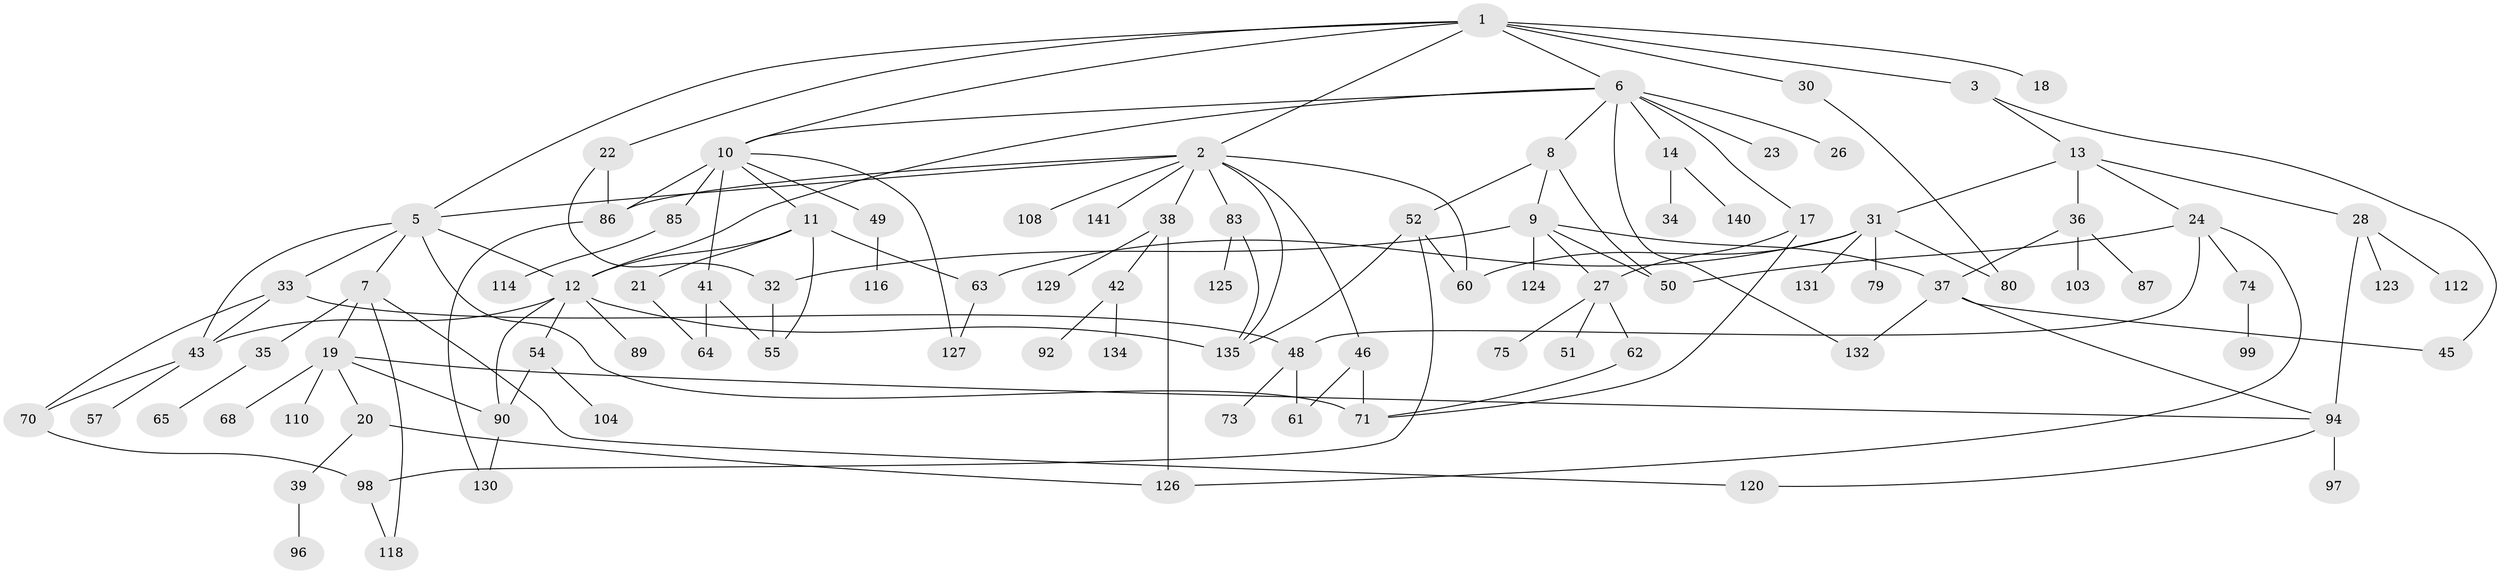 // original degree distribution, {5: 0.07746478873239436, 7: 0.014084507042253521, 4: 0.1267605633802817, 8: 0.007042253521126761, 6: 0.007042253521126761, 1: 0.2535211267605634, 2: 0.30985915492957744, 3: 0.20422535211267606}
// Generated by graph-tools (version 1.1) at 2025/41/03/06/25 10:41:31]
// undirected, 95 vertices, 136 edges
graph export_dot {
graph [start="1"]
  node [color=gray90,style=filled];
  1 [super="+4"];
  2 [super="+72"];
  3 [super="+15"];
  5;
  6 [super="+53"];
  7 [super="+82"];
  8;
  9 [super="+93"];
  10 [super="+16"];
  11;
  12 [super="+25"];
  13;
  14 [super="+56"];
  17 [super="+88"];
  18;
  19 [super="+101"];
  20 [super="+29"];
  21;
  22 [super="+84"];
  23 [super="+44"];
  24 [super="+58"];
  26;
  27 [super="+59"];
  28 [super="+109"];
  30 [super="+105"];
  31 [super="+40"];
  32;
  33;
  34 [super="+133"];
  35;
  36 [super="+91"];
  37 [super="+138"];
  38 [super="+77"];
  39 [super="+66"];
  41 [super="+78"];
  42;
  43 [super="+47"];
  45 [super="+76"];
  46 [super="+67"];
  48 [super="+69"];
  49;
  50 [super="+142"];
  51;
  52 [super="+81"];
  54 [super="+95"];
  55 [super="+117"];
  57;
  60;
  61;
  62 [super="+107"];
  63 [super="+121"];
  64;
  65;
  68 [super="+100"];
  70 [super="+102"];
  71 [super="+122"];
  73;
  74;
  75;
  79 [super="+137"];
  80;
  83 [super="+115"];
  85;
  86 [super="+111"];
  87;
  89;
  90 [super="+139"];
  92;
  94 [super="+119"];
  96;
  97;
  98 [super="+113"];
  99 [super="+106"];
  103;
  104;
  108;
  110;
  112;
  114;
  116;
  118;
  120 [super="+128"];
  123;
  124;
  125;
  126;
  127;
  129;
  130;
  131;
  132;
  134;
  135 [super="+136"];
  140;
  141;
  1 -- 2;
  1 -- 3;
  1 -- 18;
  1 -- 5;
  1 -- 6;
  1 -- 22;
  1 -- 10;
  1 -- 30;
  2 -- 5;
  2 -- 38;
  2 -- 46;
  2 -- 83;
  2 -- 86;
  2 -- 108;
  2 -- 60;
  2 -- 141;
  2 -- 135;
  3 -- 13;
  3 -- 45;
  5 -- 7;
  5 -- 12;
  5 -- 33;
  5 -- 43;
  5 -- 71;
  6 -- 8;
  6 -- 10;
  6 -- 14;
  6 -- 17;
  6 -- 23;
  6 -- 26;
  6 -- 132;
  6 -- 12;
  7 -- 19;
  7 -- 35;
  7 -- 118;
  7 -- 120;
  8 -- 9;
  8 -- 50;
  8 -- 52;
  9 -- 27;
  9 -- 32;
  9 -- 124;
  9 -- 50;
  9 -- 37;
  10 -- 11;
  10 -- 49;
  10 -- 85;
  10 -- 41;
  10 -- 127;
  10 -- 86;
  11 -- 21;
  11 -- 55;
  11 -- 63;
  11 -- 12;
  12 -- 54;
  12 -- 90;
  12 -- 135;
  12 -- 89;
  12 -- 43;
  13 -- 24;
  13 -- 28;
  13 -- 31;
  13 -- 36;
  14 -- 34;
  14 -- 140;
  17 -- 71;
  17 -- 27;
  19 -- 20;
  19 -- 68;
  19 -- 110;
  19 -- 90;
  19 -- 94;
  20 -- 126;
  20 -- 39;
  21 -- 64;
  22 -- 32;
  22 -- 86;
  24 -- 48;
  24 -- 74;
  24 -- 126;
  24 -- 50;
  27 -- 51;
  27 -- 62;
  27 -- 75;
  28 -- 94;
  28 -- 112;
  28 -- 123;
  30 -- 80;
  31 -- 63;
  31 -- 79;
  31 -- 131;
  31 -- 80;
  31 -- 60;
  32 -- 55;
  33 -- 43;
  33 -- 48;
  33 -- 70;
  35 -- 65;
  36 -- 37;
  36 -- 87;
  36 -- 103;
  37 -- 45;
  37 -- 132;
  37 -- 94;
  38 -- 42;
  38 -- 126;
  38 -- 129;
  39 -- 96;
  41 -- 64;
  41 -- 55;
  42 -- 92;
  42 -- 134;
  43 -- 57;
  43 -- 70;
  46 -- 61;
  46 -- 71;
  48 -- 61;
  48 -- 73;
  49 -- 116;
  52 -- 98;
  52 -- 60;
  52 -- 135;
  54 -- 104;
  54 -- 90;
  62 -- 71;
  63 -- 127;
  70 -- 98;
  74 -- 99;
  83 -- 135;
  83 -- 125;
  85 -- 114;
  86 -- 130;
  90 -- 130;
  94 -- 97;
  94 -- 120;
  98 -- 118;
}
